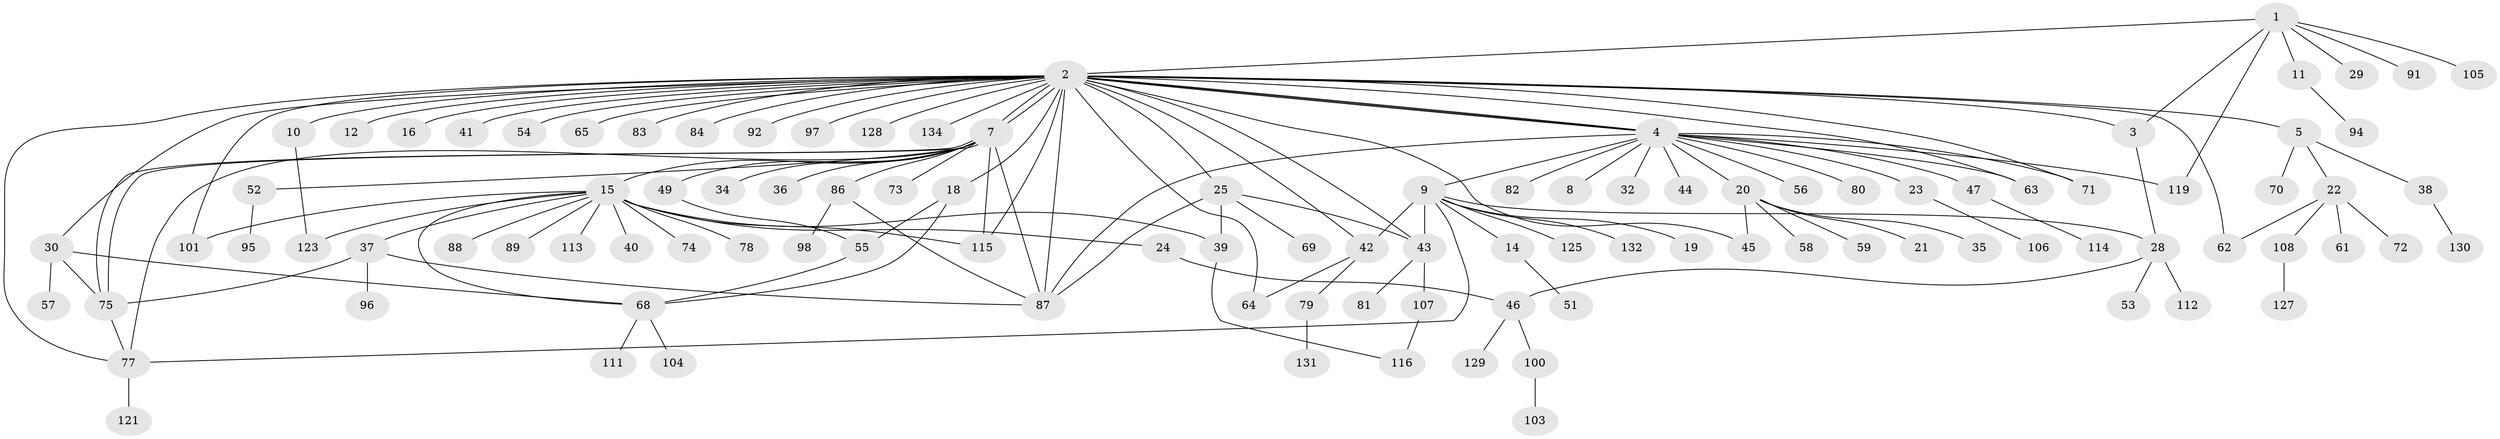 // original degree distribution, {7: 0.022388059701492536, 29: 0.007462686567164179, 3: 0.13432835820895522, 18: 0.007462686567164179, 4: 0.06716417910447761, 12: 0.007462686567164179, 16: 0.007462686567164179, 1: 0.5223880597014925, 8: 0.007462686567164179, 2: 0.16417910447761194, 10: 0.007462686567164179, 6: 0.014925373134328358, 5: 0.029850746268656716}
// Generated by graph-tools (version 1.1) at 2025/11/02/27/25 16:11:12]
// undirected, 107 vertices, 142 edges
graph export_dot {
graph [start="1"]
  node [color=gray90,style=filled];
  1 [super="+27"];
  2 [super="+6"];
  3 [super="+13"];
  4 [super="+48"];
  5;
  7 [super="+110"];
  8;
  9 [super="+26"];
  10;
  11 [super="+50"];
  12;
  14;
  15 [super="+17"];
  16;
  18 [super="+109"];
  19;
  20 [super="+33"];
  21;
  22 [super="+124"];
  23;
  24;
  25 [super="+126"];
  28 [super="+31"];
  29;
  30;
  32;
  34;
  35;
  36;
  37;
  38;
  39;
  40;
  41;
  42 [super="+90"];
  43 [super="+66"];
  44 [super="+93"];
  45 [super="+60"];
  46;
  47 [super="+67"];
  49;
  51;
  52;
  53;
  54;
  55 [super="+76"];
  56;
  57;
  58;
  59;
  61;
  62;
  63;
  64 [super="+99"];
  65;
  68 [super="+122"];
  69;
  70;
  71;
  72;
  73;
  74;
  75 [super="+85"];
  77 [super="+133"];
  78;
  79 [super="+102"];
  80;
  81;
  82;
  83;
  84;
  86 [super="+120"];
  87 [super="+117"];
  88;
  89;
  91;
  92;
  94;
  95;
  96;
  97;
  98;
  100;
  101;
  103;
  104;
  105;
  106;
  107;
  108;
  111;
  112;
  113;
  114;
  115;
  116 [super="+118"];
  119;
  121;
  123;
  125;
  127;
  128;
  129;
  130;
  131;
  132;
  134;
  1 -- 2 [weight=2];
  1 -- 11;
  1 -- 91;
  1 -- 105;
  1 -- 119;
  1 -- 29;
  1 -- 3;
  2 -- 3;
  2 -- 4 [weight=2];
  2 -- 4;
  2 -- 4;
  2 -- 5;
  2 -- 7;
  2 -- 7;
  2 -- 10;
  2 -- 12;
  2 -- 18;
  2 -- 25;
  2 -- 41;
  2 -- 43;
  2 -- 45;
  2 -- 54;
  2 -- 62 [weight=2];
  2 -- 63;
  2 -- 64;
  2 -- 65;
  2 -- 77;
  2 -- 83;
  2 -- 92;
  2 -- 97;
  2 -- 101;
  2 -- 128;
  2 -- 134;
  2 -- 71;
  2 -- 16;
  2 -- 115;
  2 -- 84;
  2 -- 87;
  2 -- 30;
  2 -- 42;
  3 -- 28;
  4 -- 8;
  4 -- 9;
  4 -- 20;
  4 -- 23;
  4 -- 32;
  4 -- 44;
  4 -- 47;
  4 -- 56;
  4 -- 63;
  4 -- 71;
  4 -- 80;
  4 -- 82;
  4 -- 87;
  4 -- 119;
  5 -- 22;
  5 -- 38;
  5 -- 70;
  7 -- 15 [weight=2];
  7 -- 34;
  7 -- 36;
  7 -- 49;
  7 -- 52;
  7 -- 73;
  7 -- 75;
  7 -- 75;
  7 -- 86;
  7 -- 115;
  7 -- 77;
  7 -- 87;
  9 -- 14;
  9 -- 19;
  9 -- 42;
  9 -- 43;
  9 -- 125;
  9 -- 132;
  9 -- 28;
  9 -- 77;
  10 -- 123;
  11 -- 94;
  14 -- 51;
  15 -- 74;
  15 -- 88;
  15 -- 89;
  15 -- 113;
  15 -- 37;
  15 -- 101;
  15 -- 39;
  15 -- 40;
  15 -- 78;
  15 -- 115;
  15 -- 24;
  15 -- 123;
  15 -- 68;
  18 -- 55;
  18 -- 68;
  20 -- 21;
  20 -- 35;
  20 -- 45;
  20 -- 58;
  20 -- 59;
  22 -- 61;
  22 -- 62;
  22 -- 72;
  22 -- 108;
  23 -- 106;
  24 -- 46;
  25 -- 39;
  25 -- 69;
  25 -- 43;
  25 -- 87;
  28 -- 53;
  28 -- 112;
  28 -- 46;
  30 -- 57;
  30 -- 68;
  30 -- 75;
  37 -- 75;
  37 -- 96;
  37 -- 87;
  38 -- 130;
  39 -- 116;
  42 -- 79;
  42 -- 64;
  43 -- 81;
  43 -- 107;
  46 -- 100;
  46 -- 129;
  47 -- 114;
  49 -- 55;
  52 -- 95;
  55 -- 68;
  68 -- 104;
  68 -- 111;
  75 -- 77;
  77 -- 121;
  79 -- 131;
  86 -- 87;
  86 -- 98;
  100 -- 103;
  107 -- 116;
  108 -- 127;
}
